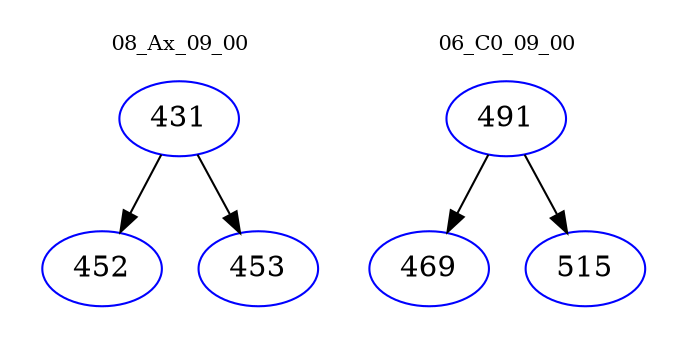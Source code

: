 digraph{
subgraph cluster_0 {
color = white
label = "08_Ax_09_00";
fontsize=10;
T0_431 [label="431", color="blue"]
T0_431 -> T0_452 [color="black"]
T0_452 [label="452", color="blue"]
T0_431 -> T0_453 [color="black"]
T0_453 [label="453", color="blue"]
}
subgraph cluster_1 {
color = white
label = "06_C0_09_00";
fontsize=10;
T1_491 [label="491", color="blue"]
T1_491 -> T1_469 [color="black"]
T1_469 [label="469", color="blue"]
T1_491 -> T1_515 [color="black"]
T1_515 [label="515", color="blue"]
}
}
